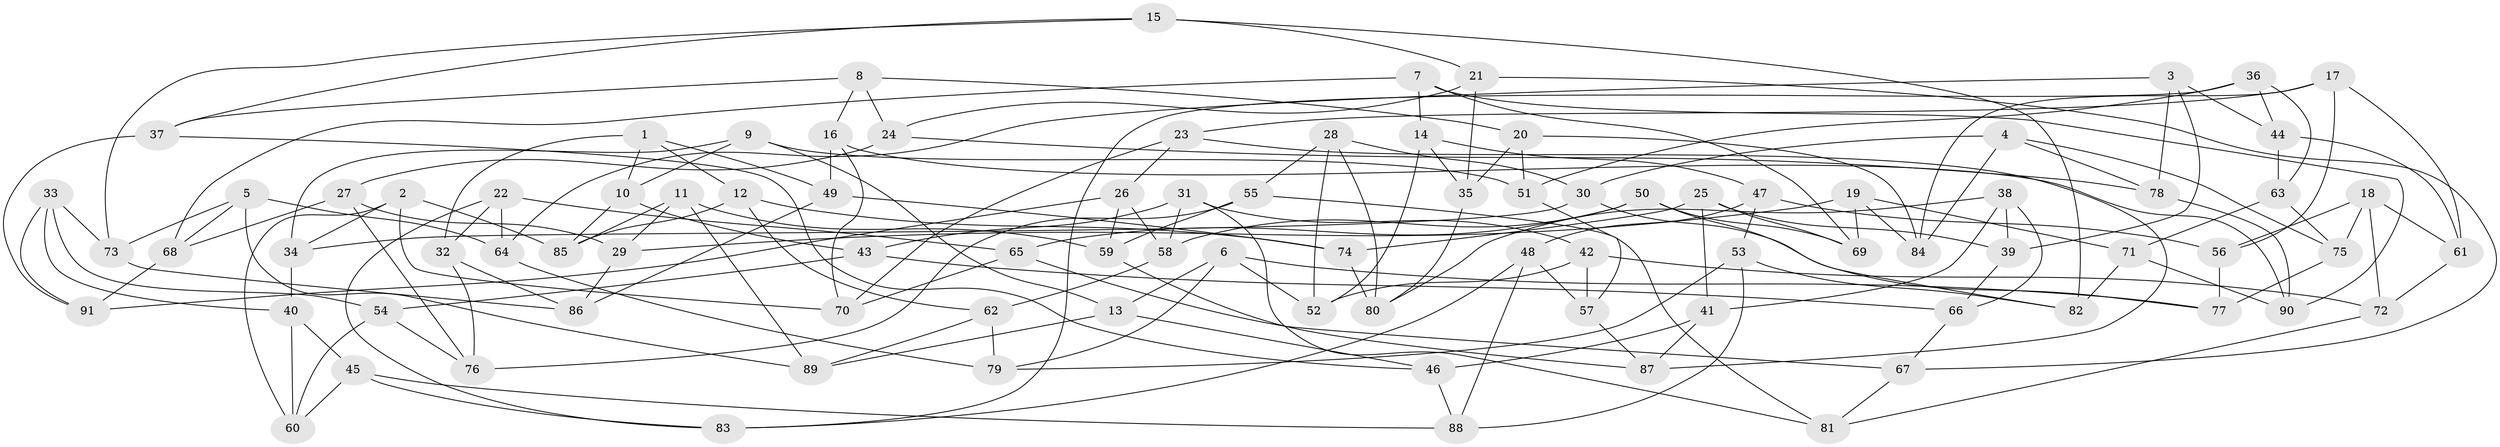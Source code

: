 // Generated by graph-tools (version 1.1) at 2025/50/03/09/25 03:50:51]
// undirected, 91 vertices, 182 edges
graph export_dot {
graph [start="1"]
  node [color=gray90,style=filled];
  1;
  2;
  3;
  4;
  5;
  6;
  7;
  8;
  9;
  10;
  11;
  12;
  13;
  14;
  15;
  16;
  17;
  18;
  19;
  20;
  21;
  22;
  23;
  24;
  25;
  26;
  27;
  28;
  29;
  30;
  31;
  32;
  33;
  34;
  35;
  36;
  37;
  38;
  39;
  40;
  41;
  42;
  43;
  44;
  45;
  46;
  47;
  48;
  49;
  50;
  51;
  52;
  53;
  54;
  55;
  56;
  57;
  58;
  59;
  60;
  61;
  62;
  63;
  64;
  65;
  66;
  67;
  68;
  69;
  70;
  71;
  72;
  73;
  74;
  75;
  76;
  77;
  78;
  79;
  80;
  81;
  82;
  83;
  84;
  85;
  86;
  87;
  88;
  89;
  90;
  91;
  1 -- 49;
  1 -- 10;
  1 -- 12;
  1 -- 32;
  2 -- 70;
  2 -- 85;
  2 -- 60;
  2 -- 34;
  3 -- 44;
  3 -- 64;
  3 -- 78;
  3 -- 39;
  4 -- 78;
  4 -- 75;
  4 -- 84;
  4 -- 30;
  5 -- 68;
  5 -- 89;
  5 -- 73;
  5 -- 64;
  6 -- 77;
  6 -- 52;
  6 -- 79;
  6 -- 13;
  7 -- 90;
  7 -- 14;
  7 -- 69;
  7 -- 68;
  8 -- 24;
  8 -- 20;
  8 -- 37;
  8 -- 16;
  9 -- 10;
  9 -- 51;
  9 -- 13;
  9 -- 34;
  10 -- 85;
  10 -- 43;
  11 -- 85;
  11 -- 59;
  11 -- 89;
  11 -- 29;
  12 -- 74;
  12 -- 62;
  12 -- 85;
  13 -- 89;
  13 -- 46;
  14 -- 52;
  14 -- 35;
  14 -- 47;
  15 -- 37;
  15 -- 73;
  15 -- 82;
  15 -- 21;
  16 -- 49;
  16 -- 70;
  16 -- 90;
  17 -- 56;
  17 -- 84;
  17 -- 61;
  17 -- 23;
  18 -- 75;
  18 -- 61;
  18 -- 56;
  18 -- 72;
  19 -- 69;
  19 -- 29;
  19 -- 84;
  19 -- 71;
  20 -- 35;
  20 -- 51;
  20 -- 84;
  21 -- 35;
  21 -- 24;
  21 -- 67;
  22 -- 83;
  22 -- 65;
  22 -- 64;
  22 -- 32;
  23 -- 26;
  23 -- 87;
  23 -- 70;
  24 -- 78;
  24 -- 27;
  25 -- 39;
  25 -- 74;
  25 -- 41;
  25 -- 69;
  26 -- 59;
  26 -- 91;
  26 -- 58;
  27 -- 68;
  27 -- 29;
  27 -- 76;
  28 -- 80;
  28 -- 52;
  28 -- 55;
  28 -- 30;
  29 -- 86;
  30 -- 34;
  30 -- 77;
  31 -- 42;
  31 -- 81;
  31 -- 43;
  31 -- 58;
  32 -- 86;
  32 -- 76;
  33 -- 91;
  33 -- 73;
  33 -- 54;
  33 -- 40;
  34 -- 40;
  35 -- 80;
  36 -- 51;
  36 -- 63;
  36 -- 83;
  36 -- 44;
  37 -- 91;
  37 -- 46;
  38 -- 80;
  38 -- 66;
  38 -- 39;
  38 -- 41;
  39 -- 66;
  40 -- 45;
  40 -- 60;
  41 -- 46;
  41 -- 87;
  42 -- 72;
  42 -- 57;
  42 -- 52;
  43 -- 66;
  43 -- 54;
  44 -- 61;
  44 -- 63;
  45 -- 60;
  45 -- 88;
  45 -- 83;
  46 -- 88;
  47 -- 53;
  47 -- 56;
  47 -- 48;
  48 -- 88;
  48 -- 83;
  48 -- 57;
  49 -- 86;
  49 -- 74;
  50 -- 58;
  50 -- 82;
  50 -- 65;
  50 -- 69;
  51 -- 57;
  53 -- 88;
  53 -- 79;
  53 -- 82;
  54 -- 60;
  54 -- 76;
  55 -- 81;
  55 -- 59;
  55 -- 76;
  56 -- 77;
  57 -- 87;
  58 -- 62;
  59 -- 87;
  61 -- 72;
  62 -- 89;
  62 -- 79;
  63 -- 71;
  63 -- 75;
  64 -- 79;
  65 -- 70;
  65 -- 67;
  66 -- 67;
  67 -- 81;
  68 -- 91;
  71 -- 82;
  71 -- 90;
  72 -- 81;
  73 -- 86;
  74 -- 80;
  75 -- 77;
  78 -- 90;
}
